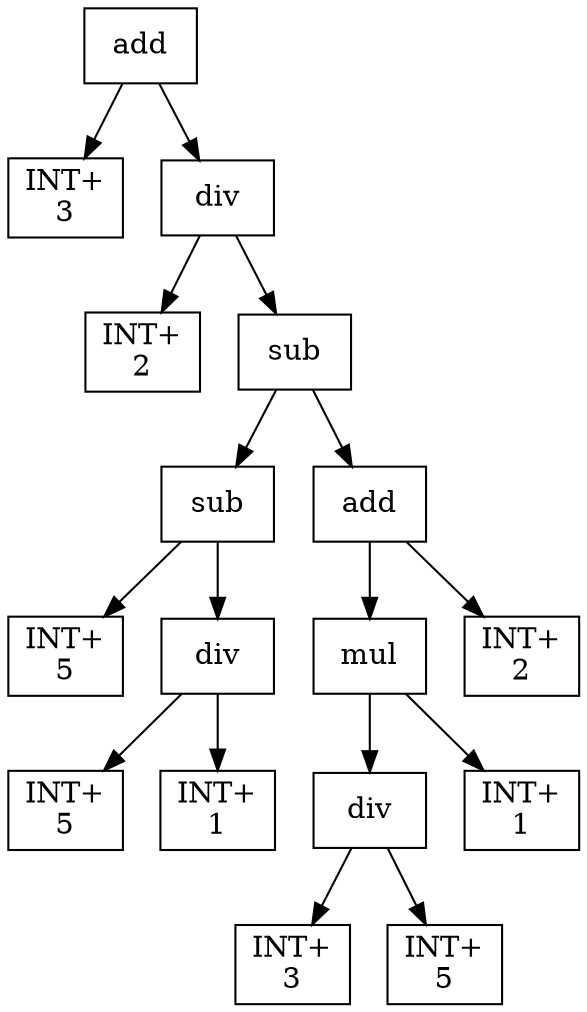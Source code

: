 digraph expr {
  node [shape=box];
  n1 [label="add"];
  n2 [label="INT+\n3"];
  n3 [label="div"];
  n4 [label="INT+\n2"];
  n5 [label="sub"];
  n6 [label="sub"];
  n7 [label="INT+\n5"];
  n8 [label="div"];
  n9 [label="INT+\n5"];
  n10 [label="INT+\n1"];
  n8 -> n9;
  n8 -> n10;
  n6 -> n7;
  n6 -> n8;
  n11 [label="add"];
  n12 [label="mul"];
  n13 [label="div"];
  n14 [label="INT+\n3"];
  n15 [label="INT+\n5"];
  n13 -> n14;
  n13 -> n15;
  n16 [label="INT+\n1"];
  n12 -> n13;
  n12 -> n16;
  n17 [label="INT+\n2"];
  n11 -> n12;
  n11 -> n17;
  n5 -> n6;
  n5 -> n11;
  n3 -> n4;
  n3 -> n5;
  n1 -> n2;
  n1 -> n3;
}